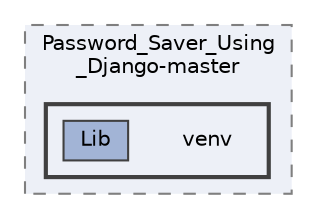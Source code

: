 digraph "C:/Users/LukeMabie/documents/Development/Password_Saver_Using_Django-master/venv"
{
 // LATEX_PDF_SIZE
  bgcolor="transparent";
  edge [fontname=Helvetica,fontsize=10,labelfontname=Helvetica,labelfontsize=10];
  node [fontname=Helvetica,fontsize=10,shape=box,height=0.2,width=0.4];
  compound=true
  subgraph clusterdir_ff4764ec7dfbe88649969698f113c0b1 {
    graph [ bgcolor="#edf0f7", pencolor="grey50", label="Password_Saver_Using\l_Django-master", fontname=Helvetica,fontsize=10 style="filled,dashed", URL="dir_ff4764ec7dfbe88649969698f113c0b1.html",tooltip=""]
  subgraph clusterdir_f3205debbc96ff851e83d1ac1028ff7c {
    graph [ bgcolor="#edf0f7", pencolor="grey25", label="", fontname=Helvetica,fontsize=10 style="filled,bold", URL="dir_f3205debbc96ff851e83d1ac1028ff7c.html",tooltip=""]
    dir_f3205debbc96ff851e83d1ac1028ff7c [shape=plaintext, label="venv"];
  dir_e2fab60da35c6caaeadf93b97d8cf2b8 [label="Lib", fillcolor="#a2b4d6", color="grey25", style="filled", URL="dir_e2fab60da35c6caaeadf93b97d8cf2b8.html",tooltip=""];
  }
  }
}
